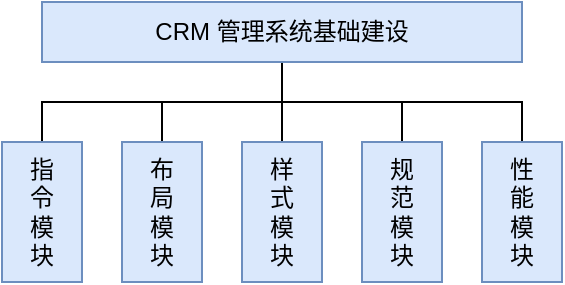 <mxfile version="24.5.4" type="github" pages="3">
  <diagram name="Layout 布局" id="GRu9HqfQKLAJjOfJqACp">
    <mxGraphModel dx="819" dy="426" grid="1" gridSize="10" guides="1" tooltips="1" connect="1" arrows="1" fold="1" page="1" pageScale="1" pageWidth="827" pageHeight="1169" math="0" shadow="0">
      <root>
        <mxCell id="0" />
        <mxCell id="1" parent="0" />
        <mxCell id="50M2Z7CECWZgcVKScKn0-6" style="edgeStyle=orthogonalEdgeStyle;rounded=0;orthogonalLoop=1;jettySize=auto;html=1;exitX=0.5;exitY=1;exitDx=0;exitDy=0;endArrow=none;endFill=0;" edge="1" parent="1" source="_v1TeVW86v75INM2-CUY-2" target="50M2Z7CECWZgcVKScKn0-1">
          <mxGeometry relative="1" as="geometry" />
        </mxCell>
        <mxCell id="50M2Z7CECWZgcVKScKn0-7" style="edgeStyle=orthogonalEdgeStyle;rounded=0;orthogonalLoop=1;jettySize=auto;html=1;exitX=0.5;exitY=1;exitDx=0;exitDy=0;strokeColor=default;align=center;verticalAlign=middle;fontFamily=Helvetica;fontSize=11;fontColor=default;labelBackgroundColor=default;endArrow=none;endFill=0;" edge="1" parent="1" source="_v1TeVW86v75INM2-CUY-2" target="50M2Z7CECWZgcVKScKn0-2">
          <mxGeometry relative="1" as="geometry" />
        </mxCell>
        <mxCell id="50M2Z7CECWZgcVKScKn0-8" style="edgeStyle=orthogonalEdgeStyle;rounded=0;orthogonalLoop=1;jettySize=auto;html=1;exitX=0.5;exitY=1;exitDx=0;exitDy=0;strokeColor=default;align=center;verticalAlign=middle;fontFamily=Helvetica;fontSize=11;fontColor=default;labelBackgroundColor=default;endArrow=none;endFill=0;" edge="1" parent="1" source="_v1TeVW86v75INM2-CUY-2" target="50M2Z7CECWZgcVKScKn0-3">
          <mxGeometry relative="1" as="geometry" />
        </mxCell>
        <mxCell id="50M2Z7CECWZgcVKScKn0-9" style="edgeStyle=orthogonalEdgeStyle;rounded=0;orthogonalLoop=1;jettySize=auto;html=1;exitX=0.5;exitY=1;exitDx=0;exitDy=0;strokeColor=default;align=center;verticalAlign=middle;fontFamily=Helvetica;fontSize=11;fontColor=default;labelBackgroundColor=default;endArrow=none;endFill=0;" edge="1" parent="1" source="_v1TeVW86v75INM2-CUY-2" target="50M2Z7CECWZgcVKScKn0-4">
          <mxGeometry relative="1" as="geometry" />
        </mxCell>
        <mxCell id="50M2Z7CECWZgcVKScKn0-10" style="edgeStyle=orthogonalEdgeStyle;rounded=0;orthogonalLoop=1;jettySize=auto;html=1;exitX=0.5;exitY=1;exitDx=0;exitDy=0;strokeColor=default;align=center;verticalAlign=middle;fontFamily=Helvetica;fontSize=11;fontColor=default;labelBackgroundColor=default;endArrow=none;endFill=0;" edge="1" parent="1" source="_v1TeVW86v75INM2-CUY-2" target="50M2Z7CECWZgcVKScKn0-5">
          <mxGeometry relative="1" as="geometry" />
        </mxCell>
        <mxCell id="_v1TeVW86v75INM2-CUY-2" value="CRM 管理系统基础建设" style="rounded=0;whiteSpace=wrap;html=1;fillColor=#dae8fc;strokeColor=#6c8ebf;" parent="1" vertex="1">
          <mxGeometry x="180" y="170" width="240" height="30" as="geometry" />
        </mxCell>
        <mxCell id="50M2Z7CECWZgcVKScKn0-1" value="指&lt;div&gt;令&lt;/div&gt;&lt;div&gt;模&lt;/div&gt;&lt;div&gt;块&lt;/div&gt;" style="rounded=0;whiteSpace=wrap;html=1;fillColor=#dae8fc;strokeColor=#6c8ebf;" vertex="1" parent="1">
          <mxGeometry x="160" y="240" width="40" height="70" as="geometry" />
        </mxCell>
        <mxCell id="50M2Z7CECWZgcVKScKn0-2" value="布&lt;div&gt;局&lt;/div&gt;&lt;div&gt;模&lt;/div&gt;&lt;div&gt;块&lt;/div&gt;" style="rounded=0;whiteSpace=wrap;html=1;fillColor=#dae8fc;strokeColor=#6c8ebf;" vertex="1" parent="1">
          <mxGeometry x="220" y="240" width="40" height="70" as="geometry" />
        </mxCell>
        <mxCell id="50M2Z7CECWZgcVKScKn0-3" value="样&lt;div&gt;式&lt;/div&gt;&lt;div&gt;模&lt;/div&gt;&lt;div&gt;块&lt;/div&gt;" style="rounded=0;whiteSpace=wrap;html=1;fillColor=#dae8fc;strokeColor=#6c8ebf;" vertex="1" parent="1">
          <mxGeometry x="280" y="240" width="40" height="70" as="geometry" />
        </mxCell>
        <mxCell id="50M2Z7CECWZgcVKScKn0-4" value="规&lt;div&gt;范&lt;/div&gt;&lt;div&gt;模&lt;/div&gt;&lt;div&gt;块&lt;/div&gt;" style="rounded=0;whiteSpace=wrap;html=1;fillColor=#dae8fc;strokeColor=#6c8ebf;" vertex="1" parent="1">
          <mxGeometry x="340" y="240" width="40" height="70" as="geometry" />
        </mxCell>
        <mxCell id="50M2Z7CECWZgcVKScKn0-5" value="性&lt;div&gt;能&lt;div&gt;模&lt;/div&gt;&lt;div&gt;块&lt;/div&gt;&lt;/div&gt;" style="rounded=0;whiteSpace=wrap;html=1;fillColor=#dae8fc;strokeColor=#6c8ebf;" vertex="1" parent="1">
          <mxGeometry x="400" y="240" width="40" height="70" as="geometry" />
        </mxCell>
      </root>
    </mxGraphModel>
  </diagram>
  <diagram id="-Fy2stbodESwkzbyk9La" name="网络请求">
    <mxGraphModel dx="819" dy="426" grid="1" gridSize="10" guides="1" tooltips="1" connect="1" arrows="1" fold="1" page="1" pageScale="1" pageWidth="827" pageHeight="1169" math="0" shadow="0">
      <root>
        <mxCell id="0" />
        <mxCell id="1" parent="0" />
        <mxCell id="S69w7H9dUjlL0xEa4tU5-3" value="&lt;font style=&quot;font-size: 12px;&quot;&gt;API 服务器&lt;/font&gt;" style="ellipse;shape=cloud;whiteSpace=wrap;html=1;fontFamily=Helvetica;fontSize=11;labelBackgroundColor=none;fillColor=#dae8fc;strokeColor=#6c8ebf;" vertex="1" parent="1">
          <mxGeometry y="320" width="120" height="80" as="geometry" />
        </mxCell>
        <mxCell id="q9yxCxPNA0dilJTOdDjA-12" style="rounded=0;orthogonalLoop=1;jettySize=auto;html=1;exitX=0;exitY=0.5;exitDx=0;exitDy=0;strokeColor=default;align=center;verticalAlign=middle;fontFamily=Helvetica;fontSize=11;fontColor=default;labelBackgroundColor=default;endArrow=classic;endFill=1;" edge="1" parent="1" source="q9yxCxPNA0dilJTOdDjA-1" target="S69w7H9dUjlL0xEa4tU5-3">
          <mxGeometry relative="1" as="geometry" />
        </mxCell>
        <mxCell id="q9yxCxPNA0dilJTOdDjA-1" value="请&lt;div&gt;求&lt;/div&gt;&lt;div&gt;拦&lt;/div&gt;&lt;div&gt;截&lt;/div&gt;&lt;div&gt;器&lt;/div&gt;" style="rounded=0;whiteSpace=wrap;html=1;fillColor=#dae8fc;strokeColor=#6c8ebf;" vertex="1" parent="1">
          <mxGeometry x="150" y="270" width="30" height="90" as="geometry" />
        </mxCell>
        <mxCell id="q9yxCxPNA0dilJTOdDjA-18" style="edgeStyle=none;rounded=0;orthogonalLoop=1;jettySize=auto;html=1;exitX=1;exitY=0.75;exitDx=0;exitDy=0;entryX=0;entryY=0.75;entryDx=0;entryDy=0;strokeColor=default;align=center;verticalAlign=middle;fontFamily=Helvetica;fontSize=11;fontColor=default;labelBackgroundColor=default;endArrow=classic;endFill=1;" edge="1" parent="1" source="q9yxCxPNA0dilJTOdDjA-2" target="q9yxCxPNA0dilJTOdDjA-3">
          <mxGeometry relative="1" as="geometry" />
        </mxCell>
        <mxCell id="q9yxCxPNA0dilJTOdDjA-2" value="&lt;div&gt;响&lt;/div&gt;&lt;div&gt;应&lt;/div&gt;&lt;div&gt;拦&lt;/div&gt;&lt;div&gt;截&lt;/div&gt;&lt;div&gt;器&lt;/div&gt;" style="rounded=0;whiteSpace=wrap;html=1;fillColor=#dae8fc;strokeColor=#6c8ebf;" vertex="1" parent="1">
          <mxGeometry x="150" y="400" width="30" height="90" as="geometry" />
        </mxCell>
        <mxCell id="q9yxCxPNA0dilJTOdDjA-17" style="edgeStyle=none;rounded=0;orthogonalLoop=1;jettySize=auto;html=1;exitX=0;exitY=0.25;exitDx=0;exitDy=0;entryX=1;entryY=0.25;entryDx=0;entryDy=0;strokeColor=default;align=center;verticalAlign=middle;fontFamily=Helvetica;fontSize=11;fontColor=default;labelBackgroundColor=default;endArrow=classic;endFill=1;" edge="1" parent="1" source="q9yxCxPNA0dilJTOdDjA-3" target="q9yxCxPNA0dilJTOdDjA-1">
          <mxGeometry relative="1" as="geometry" />
        </mxCell>
        <mxCell id="q9yxCxPNA0dilJTOdDjA-3" value="&lt;div&gt;&lt;br&gt;&lt;/div&gt;&lt;div&gt;网&lt;/div&gt;&lt;div&gt;络&lt;/div&gt;&lt;div&gt;请&lt;/div&gt;&lt;div&gt;求&lt;/div&gt;&lt;div&gt;中&lt;/div&gt;&lt;div&gt;转&lt;/div&gt;" style="rounded=0;whiteSpace=wrap;html=1;fillColor=#dae8fc;strokeColor=#6c8ebf;" vertex="1" parent="1">
          <mxGeometry x="220" y="270" width="40" height="220" as="geometry" />
        </mxCell>
        <mxCell id="q9yxCxPNA0dilJTOdDjA-16" style="edgeStyle=none;rounded=0;orthogonalLoop=1;jettySize=auto;html=1;exitX=0;exitY=0.25;exitDx=0;exitDy=0;entryX=1;entryY=0.25;entryDx=0;entryDy=0;strokeColor=default;align=center;verticalAlign=middle;fontFamily=Helvetica;fontSize=11;fontColor=default;labelBackgroundColor=default;endArrow=classic;endFill=1;" edge="1" parent="1" source="q9yxCxPNA0dilJTOdDjA-4" target="q9yxCxPNA0dilJTOdDjA-3">
          <mxGeometry relative="1" as="geometry" />
        </mxCell>
        <mxCell id="q9yxCxPNA0dilJTOdDjA-20" style="edgeStyle=none;rounded=0;orthogonalLoop=1;jettySize=auto;html=1;exitX=0;exitY=0.75;exitDx=0;exitDy=0;entryX=1;entryY=0.75;entryDx=0;entryDy=0;strokeColor=default;align=center;verticalAlign=middle;fontFamily=Helvetica;fontSize=11;fontColor=default;labelBackgroundColor=default;endArrow=none;endFill=0;startArrow=classic;startFill=1;" edge="1" parent="1" source="q9yxCxPNA0dilJTOdDjA-4" target="q9yxCxPNA0dilJTOdDjA-3">
          <mxGeometry relative="1" as="geometry" />
        </mxCell>
        <mxCell id="q9yxCxPNA0dilJTOdDjA-4" value="实&lt;div&gt;体&lt;/div&gt;&lt;div&gt;类&lt;/div&gt;&lt;div&gt;封&lt;/div&gt;&lt;div&gt;装&lt;/div&gt;" style="rounded=0;whiteSpace=wrap;html=1;fillColor=#dae8fc;strokeColor=#6c8ebf;" vertex="1" parent="1">
          <mxGeometry x="300" y="270" width="40" height="220" as="geometry" />
        </mxCell>
        <mxCell id="q9yxCxPNA0dilJTOdDjA-15" style="edgeStyle=none;rounded=0;orthogonalLoop=1;jettySize=auto;html=1;exitX=0;exitY=0.25;exitDx=0;exitDy=0;entryX=1;entryY=0.25;entryDx=0;entryDy=0;strokeColor=default;align=center;verticalAlign=middle;fontFamily=Helvetica;fontSize=11;fontColor=default;labelBackgroundColor=default;endArrow=classic;endFill=1;" edge="1" parent="1" source="q9yxCxPNA0dilJTOdDjA-5" target="q9yxCxPNA0dilJTOdDjA-4">
          <mxGeometry relative="1" as="geometry" />
        </mxCell>
        <mxCell id="q9yxCxPNA0dilJTOdDjA-19" style="edgeStyle=none;rounded=0;orthogonalLoop=1;jettySize=auto;html=1;exitX=0;exitY=0.75;exitDx=0;exitDy=0;entryX=1;entryY=0.75;entryDx=0;entryDy=0;strokeColor=default;align=center;verticalAlign=middle;fontFamily=Helvetica;fontSize=11;fontColor=default;labelBackgroundColor=default;endArrow=none;endFill=0;startArrow=classic;startFill=1;" edge="1" parent="1" source="q9yxCxPNA0dilJTOdDjA-5" target="q9yxCxPNA0dilJTOdDjA-4">
          <mxGeometry relative="1" as="geometry" />
        </mxCell>
        <mxCell id="q9yxCxPNA0dilJTOdDjA-5" value="业&lt;div&gt;务&lt;div&gt;处&lt;/div&gt;&lt;div&gt;理&lt;/div&gt;&lt;/div&gt;" style="rounded=0;whiteSpace=wrap;html=1;fillColor=#dae8fc;strokeColor=#6c8ebf;" vertex="1" parent="1">
          <mxGeometry x="380" y="270" width="40" height="220" as="geometry" />
        </mxCell>
        <mxCell id="q9yxCxPNA0dilJTOdDjA-6" value="interceptor" style="text;html=1;align=center;verticalAlign=middle;whiteSpace=wrap;rounded=0;fontFamily=Helvetica;fontSize=10;fontColor=default;labelBackgroundColor=default;" vertex="1" parent="1">
          <mxGeometry x="138.75" y="245" width="52.5" height="20" as="geometry" />
        </mxCell>
        <mxCell id="q9yxCxPNA0dilJTOdDjA-9" value="axios" style="text;html=1;align=center;verticalAlign=middle;whiteSpace=wrap;rounded=0;fontFamily=Helvetica;fontSize=10;fontColor=default;labelBackgroundColor=default;" vertex="1" parent="1">
          <mxGeometry x="222.5" y="245" width="35" height="20" as="geometry" />
        </mxCell>
        <mxCell id="q9yxCxPNA0dilJTOdDjA-10" value="model" style="text;html=1;align=center;verticalAlign=middle;whiteSpace=wrap;rounded=0;fontFamily=Helvetica;fontSize=10;fontColor=default;labelBackgroundColor=default;" vertex="1" parent="1">
          <mxGeometry x="302.5" y="245" width="35" height="20" as="geometry" />
        </mxCell>
        <mxCell id="q9yxCxPNA0dilJTOdDjA-11" value="data" style="text;html=1;align=center;verticalAlign=middle;whiteSpace=wrap;rounded=0;fontFamily=Helvetica;fontSize=10;fontColor=default;labelBackgroundColor=default;" vertex="1" parent="1">
          <mxGeometry x="382.5" y="245" width="35" height="20" as="geometry" />
        </mxCell>
        <mxCell id="q9yxCxPNA0dilJTOdDjA-14" style="edgeStyle=none;rounded=0;orthogonalLoop=1;jettySize=auto;html=1;exitX=0.8;exitY=0.8;exitDx=0;exitDy=0;exitPerimeter=0;entryX=-0.129;entryY=0.225;entryDx=0;entryDy=0;entryPerimeter=0;strokeColor=default;align=center;verticalAlign=middle;fontFamily=Helvetica;fontSize=11;fontColor=default;labelBackgroundColor=default;endArrow=classic;endFill=1;" edge="1" parent="1" source="S69w7H9dUjlL0xEa4tU5-3" target="q9yxCxPNA0dilJTOdDjA-2">
          <mxGeometry relative="1" as="geometry" />
        </mxCell>
      </root>
    </mxGraphModel>
  </diagram>
  <diagram id="aEhBWWNrwo7zcX4liLc3" name="功能模块">
    <mxGraphModel dx="989" dy="514" grid="1" gridSize="10" guides="1" tooltips="1" connect="1" arrows="1" fold="1" page="1" pageScale="1" pageWidth="827" pageHeight="1169" math="0" shadow="0">
      <root>
        <mxCell id="0" />
        <mxCell id="1" parent="0" />
        <mxCell id="Guy0dVyElhRIFQlPw6ta-16" style="edgeStyle=orthogonalEdgeStyle;rounded=0;orthogonalLoop=1;jettySize=auto;html=1;exitX=0.5;exitY=1;exitDx=0;exitDy=0;endArrow=none;endFill=0;" edge="1" parent="1" source="Guy0dVyElhRIFQlPw6ta-6" target="Guy0dVyElhRIFQlPw6ta-7">
          <mxGeometry relative="1" as="geometry" />
        </mxCell>
        <mxCell id="Guy0dVyElhRIFQlPw6ta-17" style="edgeStyle=orthogonalEdgeStyle;rounded=0;orthogonalLoop=1;jettySize=auto;html=1;exitX=0.5;exitY=1;exitDx=0;exitDy=0;endArrow=none;endFill=0;" edge="1" parent="1" source="Guy0dVyElhRIFQlPw6ta-6" target="Guy0dVyElhRIFQlPw6ta-12">
          <mxGeometry relative="1" as="geometry" />
        </mxCell>
        <mxCell id="Guy0dVyElhRIFQlPw6ta-6" value="CRM 管理系统 - 功能结构图" style="rounded=0;whiteSpace=wrap;html=1;fillColor=#dae8fc;strokeColor=#6c8ebf;" vertex="1" parent="1">
          <mxGeometry x="140" y="160" width="240" height="30" as="geometry" />
        </mxCell>
        <mxCell id="Guy0dVyElhRIFQlPw6ta-7" value="登&lt;div&gt;录&lt;/div&gt;&lt;div&gt;模&lt;/div&gt;&lt;div&gt;块&lt;/div&gt;" style="rounded=0;whiteSpace=wrap;html=1;fillColor=#dae8fc;strokeColor=#6c8ebf;" vertex="1" parent="1">
          <mxGeometry x="80" y="240" width="40" height="80" as="geometry" />
        </mxCell>
        <mxCell id="Guy0dVyElhRIFQlPw6ta-12" value="客&lt;div&gt;户&lt;/div&gt;&lt;div&gt;管&lt;/div&gt;&lt;div&gt;理&lt;/div&gt;" style="rounded=0;whiteSpace=wrap;html=1;fillColor=#dae8fc;strokeColor=#6c8ebf;" vertex="1" parent="1">
          <mxGeometry x="160" y="240" width="40" height="80" as="geometry" />
        </mxCell>
        <mxCell id="Guy0dVyElhRIFQlPw6ta-13" value="公&lt;div&gt;海&lt;/div&gt;&lt;div&gt;客&lt;/div&gt;&lt;div&gt;户&lt;/div&gt;" style="rounded=0;whiteSpace=wrap;html=1;fillColor=#dae8fc;strokeColor=#6c8ebf;" vertex="1" parent="1">
          <mxGeometry x="240" y="240" width="40" height="80" as="geometry" />
        </mxCell>
        <mxCell id="Guy0dVyElhRIFQlPw6ta-14" value="汇&lt;div&gt;总&lt;/div&gt;&lt;div&gt;看&lt;/div&gt;&lt;div&gt;板&lt;br&gt;&lt;/div&gt;" style="rounded=0;whiteSpace=wrap;html=1;fillColor=#f8cecc;strokeColor=#b85450;" vertex="1" parent="1">
          <mxGeometry x="320" y="240" width="40" height="80" as="geometry" />
        </mxCell>
        <mxCell id="Guy0dVyElhRIFQlPw6ta-15" value="&lt;div&gt;客&lt;/div&gt;&lt;div&gt;户&lt;/div&gt;&lt;div&gt;看&lt;/div&gt;&lt;div&gt;板&lt;br&gt;&lt;/div&gt;" style="rounded=0;whiteSpace=wrap;html=1;fillColor=#f8cecc;strokeColor=#b85450;" vertex="1" parent="1">
          <mxGeometry x="400" y="240" width="40" height="80" as="geometry" />
        </mxCell>
      </root>
    </mxGraphModel>
  </diagram>
</mxfile>
